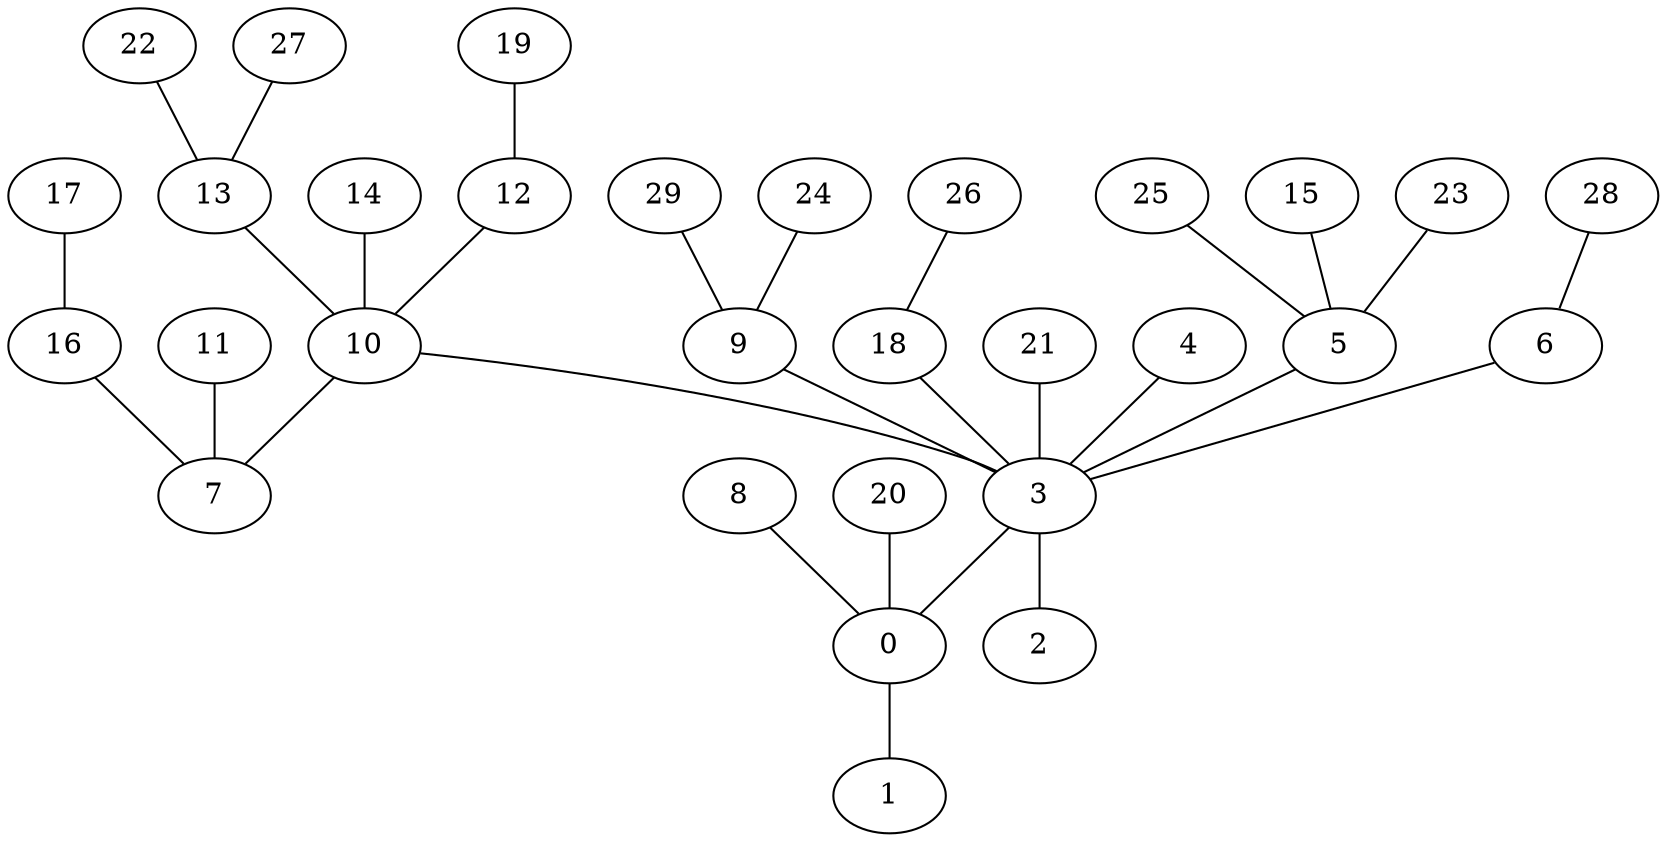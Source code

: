 graph Dorogovtsev_Mendes_30_BFS {
10;
7;
3;
12;
13;
14;
22;
27;
19;
2;
0;
4;
5;
6;
9;
18;
21;
11;
16;
17;
26;
24;
29;
28;
15;
23;
25;
1;
8;
20;
10 -- 7;
10 -- 3;
12 -- 10;
13 -- 10;
14 -- 10;
22 -- 13;
27 -- 13;
19 -- 12;
3 -- 2;
3 -- 0;
4 -- 3;
5 -- 3;
6 -- 3;
9 -- 3;
18 -- 3;
21 -- 3;
11 -- 7;
16 -- 7;
17 -- 16;
26 -- 18;
24 -- 9;
29 -- 9;
28 -- 6;
15 -- 5;
23 -- 5;
25 -- 5;
0 -- 1;
8 -- 0;
20 -- 0;
}
